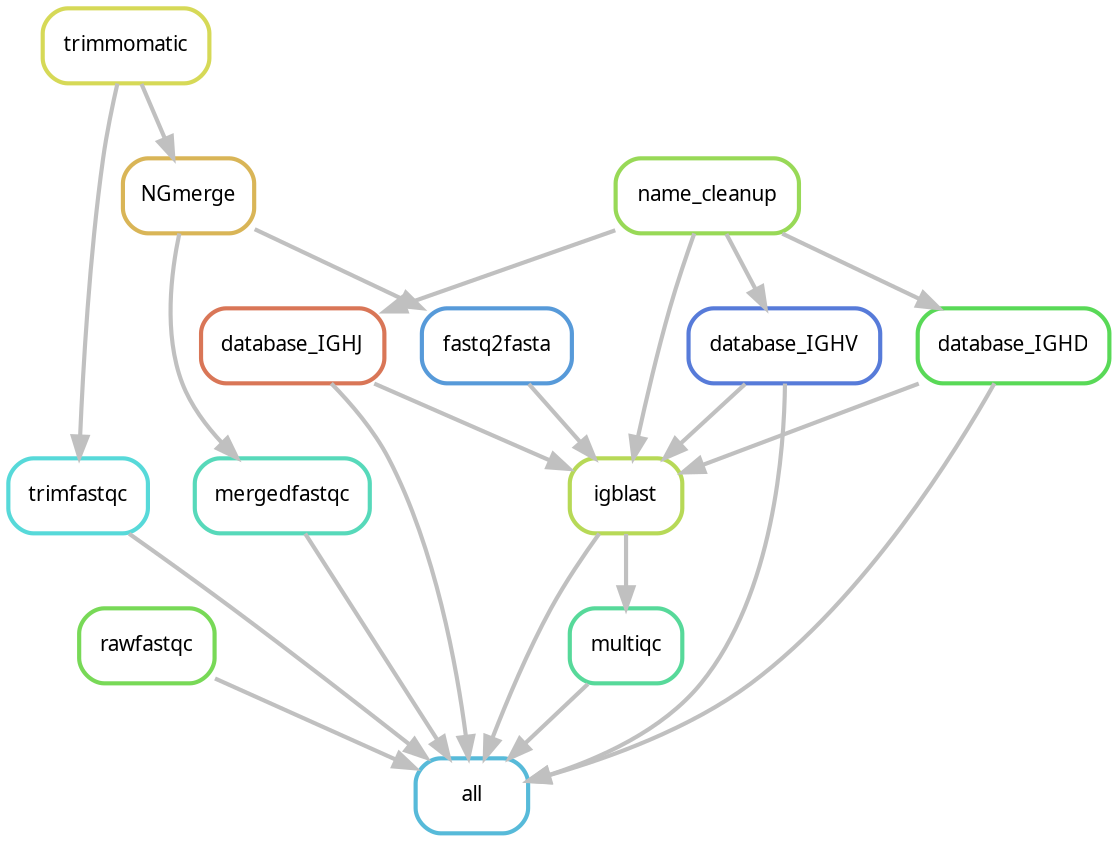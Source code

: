 digraph snakemake_dag {
	graph [bb="0,0,528.5,396",
		bgcolor=white,
		margin=0
	];
	node [fontname=sans,
		fontsize=10,
		label="\N",
		penwidth=2,
		shape=box,
		style=rounded
	];
	edge [color=grey,
		penwidth=2
	];
	0	[color="0.54 0.6 0.85",
		height=0.5,
		label=all,
		pos="222.5,18",
		width=0.75];
	1	[color="0.29 0.6 0.85",
		height=0.5,
		label=rawfastqc,
		pos="66.5,90",
		width=0.90278];
	1 -> 0	[pos="e,195.3,31.206 99.203,74.326 124.59,62.936 159.76,47.151 186.05,35.355"];
	2	[color="0.46 0.6 0.85",
		height=0.5,
		label=mergedfastqc,
		pos="131.5,162",
		width=1.1667];
	2 -> 0	[pos="e,211.48,36.189 142.48,143.87 158.26,119.24 187.49,73.638 205.91,44.885"];
	3	[color="0.50 0.6 0.85",
		height=0.5,
		label=trimfastqc,
		pos="33.5,162",
		width=0.93056];
	3 -> 0	[pos="e,200.64,36.306 57.995,143.8 72.488,133.54 91.15,120.18 107.5,108 136.71,86.245 169.53,60.742 192.6,42.626"];
	4	[color="0.21 0.6 0.85",
		height=0.5,
		label=igblast,
		pos="296.5,162",
		width=0.75];
	4 -> 0	[pos="e,228.7,36.188 283.62,143.87 276.33,133.74 267.33,120.49 260.5,108 249.47,87.817 239.37,63.77 232.36,45.763"];
	5	[color="0.42 0.6 0.85",
		height=0.5,
		label=multiqc,
		pos="296.5,90",
		width=0.75];
	4 -> 5	[pos="e,296.5,108.1 296.5,143.7 296.5,135.98 296.5,126.71 296.5,118.11"];
	5 -> 0	[pos="e,240.58,36.104 278.21,71.697 269.07,63.05 257.86,52.449 247.9,43.027"];
	6	[color="0.62 0.6 0.85",
		height=0.5,
		label=database_IGHV,
		pos="372.5,234",
		width=1.2778];
	6 -> 0	[pos="e,249.71,25.063 372.79,215.89 372.44,184.02 367.39,114.91 332.5,72 314.05,49.304 283.53,35.676 259.31,27.935"];
	6 -> 4	[pos="e,315.07,180.1 353.71,215.7 344.33,207.05 332.82,196.45 322.59,187.03"];
	7	[color="0.33 0.6 0.85",
		height=0.5,
		label=database_IGHD,
		pos="482.5,234",
		width=1.2778];
	7 -> 0	[pos="e,249.51,25.169 473.33,216 455.12,183.69 411.38,113 356.5,72 327.32,50.195 287.98,36.048 259.48,27.902"];
	7 -> 4	[pos="e,323.68,173.23 437,215.88 405.11,203.88 363.04,188.04 333.28,176.84"];
	8	[color="0.04 0.6 0.85",
		height=0.5,
		label=database_IGHJ,
		pos="136.5,234",
		width=1.2222];
	8 -> 0	[pos="e,220.87,36.385 155.02,215.95 164.52,206.26 175.53,193.41 182.5,180 205.05,136.6 215.28,79.941 219.62,46.706"];
	8 -> 4	[pos="e,269.29,174.9 175.64,215.88 201.4,204.61 234.88,189.96 260.07,178.94"];
	9	[color="0.12 0.6 0.85",
		height=0.5,
		label=NGmerge,
		pos="86.5,306",
		width=0.875];
	9 -> 2	[pos="e,109.79,180.21 82.082,287.94 78.176,269.53 74.379,239.66 83.5,216 87.603,205.36 94.943,195.53 102.67,187.3"];
	11	[color="0.58 0.6 0.85",
		height=0.5,
		label=fastq2fasta,
		pos="234.5,234",
		width=1];
	9 -> 11	[pos="e,198.38,252.08 118.25,289.98 138.93,280.2 166.23,267.29 189.17,256.44"];
	10	[color="0.17 0.6 0.85",
		height=0.5,
		label=trimmomatic,
		pos="56.5,378",
		width=1.1111];
	10 -> 3	[pos="e,34.057,180.47 52.364,359.91 50.009,349.58 47.199,336.1 45.5,324 38.98,277.57 35.857,223.08 34.475,190.88"];
	10 -> 9	[pos="e,79.17,324.1 63.916,359.7 67.294,351.81 71.37,342.3 75.123,333.55"];
	11 -> 4	[pos="e,281.35,180.1 249.83,215.7 257.26,207.3 266.32,197.07 274.48,187.86"];
	12	[color="0.25 0.6 0.85",
		height=0.5,
		label=name_cleanup,
		pos="335.5,306",
		width=1.2222];
	12 -> 4	[pos="e,300.04,180.19 329.24,287.95 325.57,277.62 320.99,264.14 317.5,252 311.62,231.53 306.14,208.07 302.25,190.38"];
	12 -> 6	[pos="e,363.46,252.1 344.65,287.7 348.9,279.64 354.06,269.89 358.77,260.98"];
	12 -> 7	[pos="e,446.66,252.07 371.46,287.88 391.38,278.39 416.32,266.51 437.52,256.42"];
	12 -> 8	[pos="e,180.54,250.49 291.34,289.46 261.45,278.95 221.8,265 190.1,253.86"];
}
